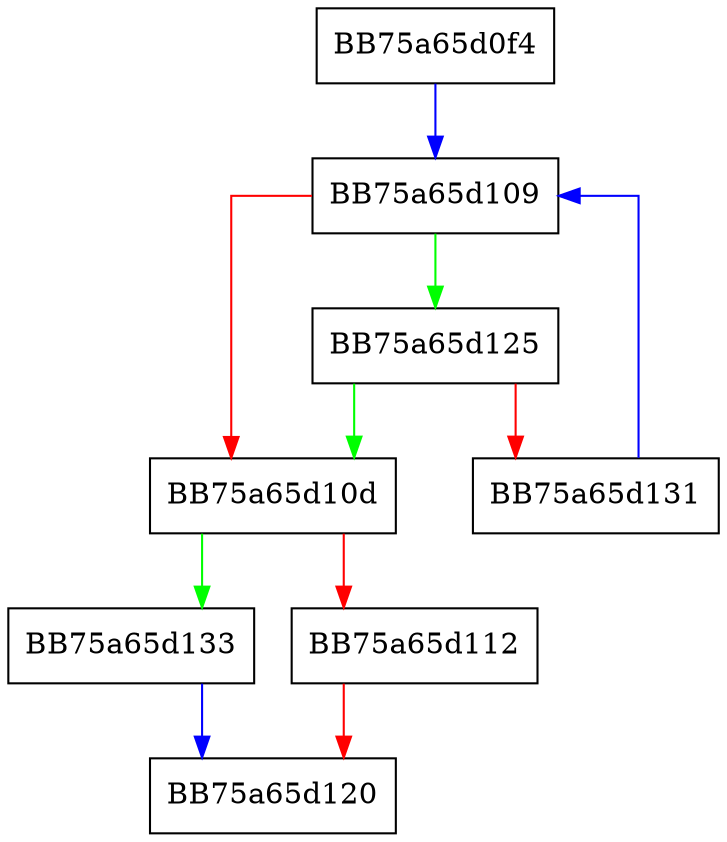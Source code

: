 digraph get_functions_for_silo {
  node [shape="box"];
  graph [splines=ortho];
  BB75a65d0f4 -> BB75a65d109 [color="blue"];
  BB75a65d109 -> BB75a65d125 [color="green"];
  BB75a65d109 -> BB75a65d10d [color="red"];
  BB75a65d10d -> BB75a65d133 [color="green"];
  BB75a65d10d -> BB75a65d112 [color="red"];
  BB75a65d112 -> BB75a65d120 [color="red"];
  BB75a65d125 -> BB75a65d10d [color="green"];
  BB75a65d125 -> BB75a65d131 [color="red"];
  BB75a65d131 -> BB75a65d109 [color="blue"];
  BB75a65d133 -> BB75a65d120 [color="blue"];
}